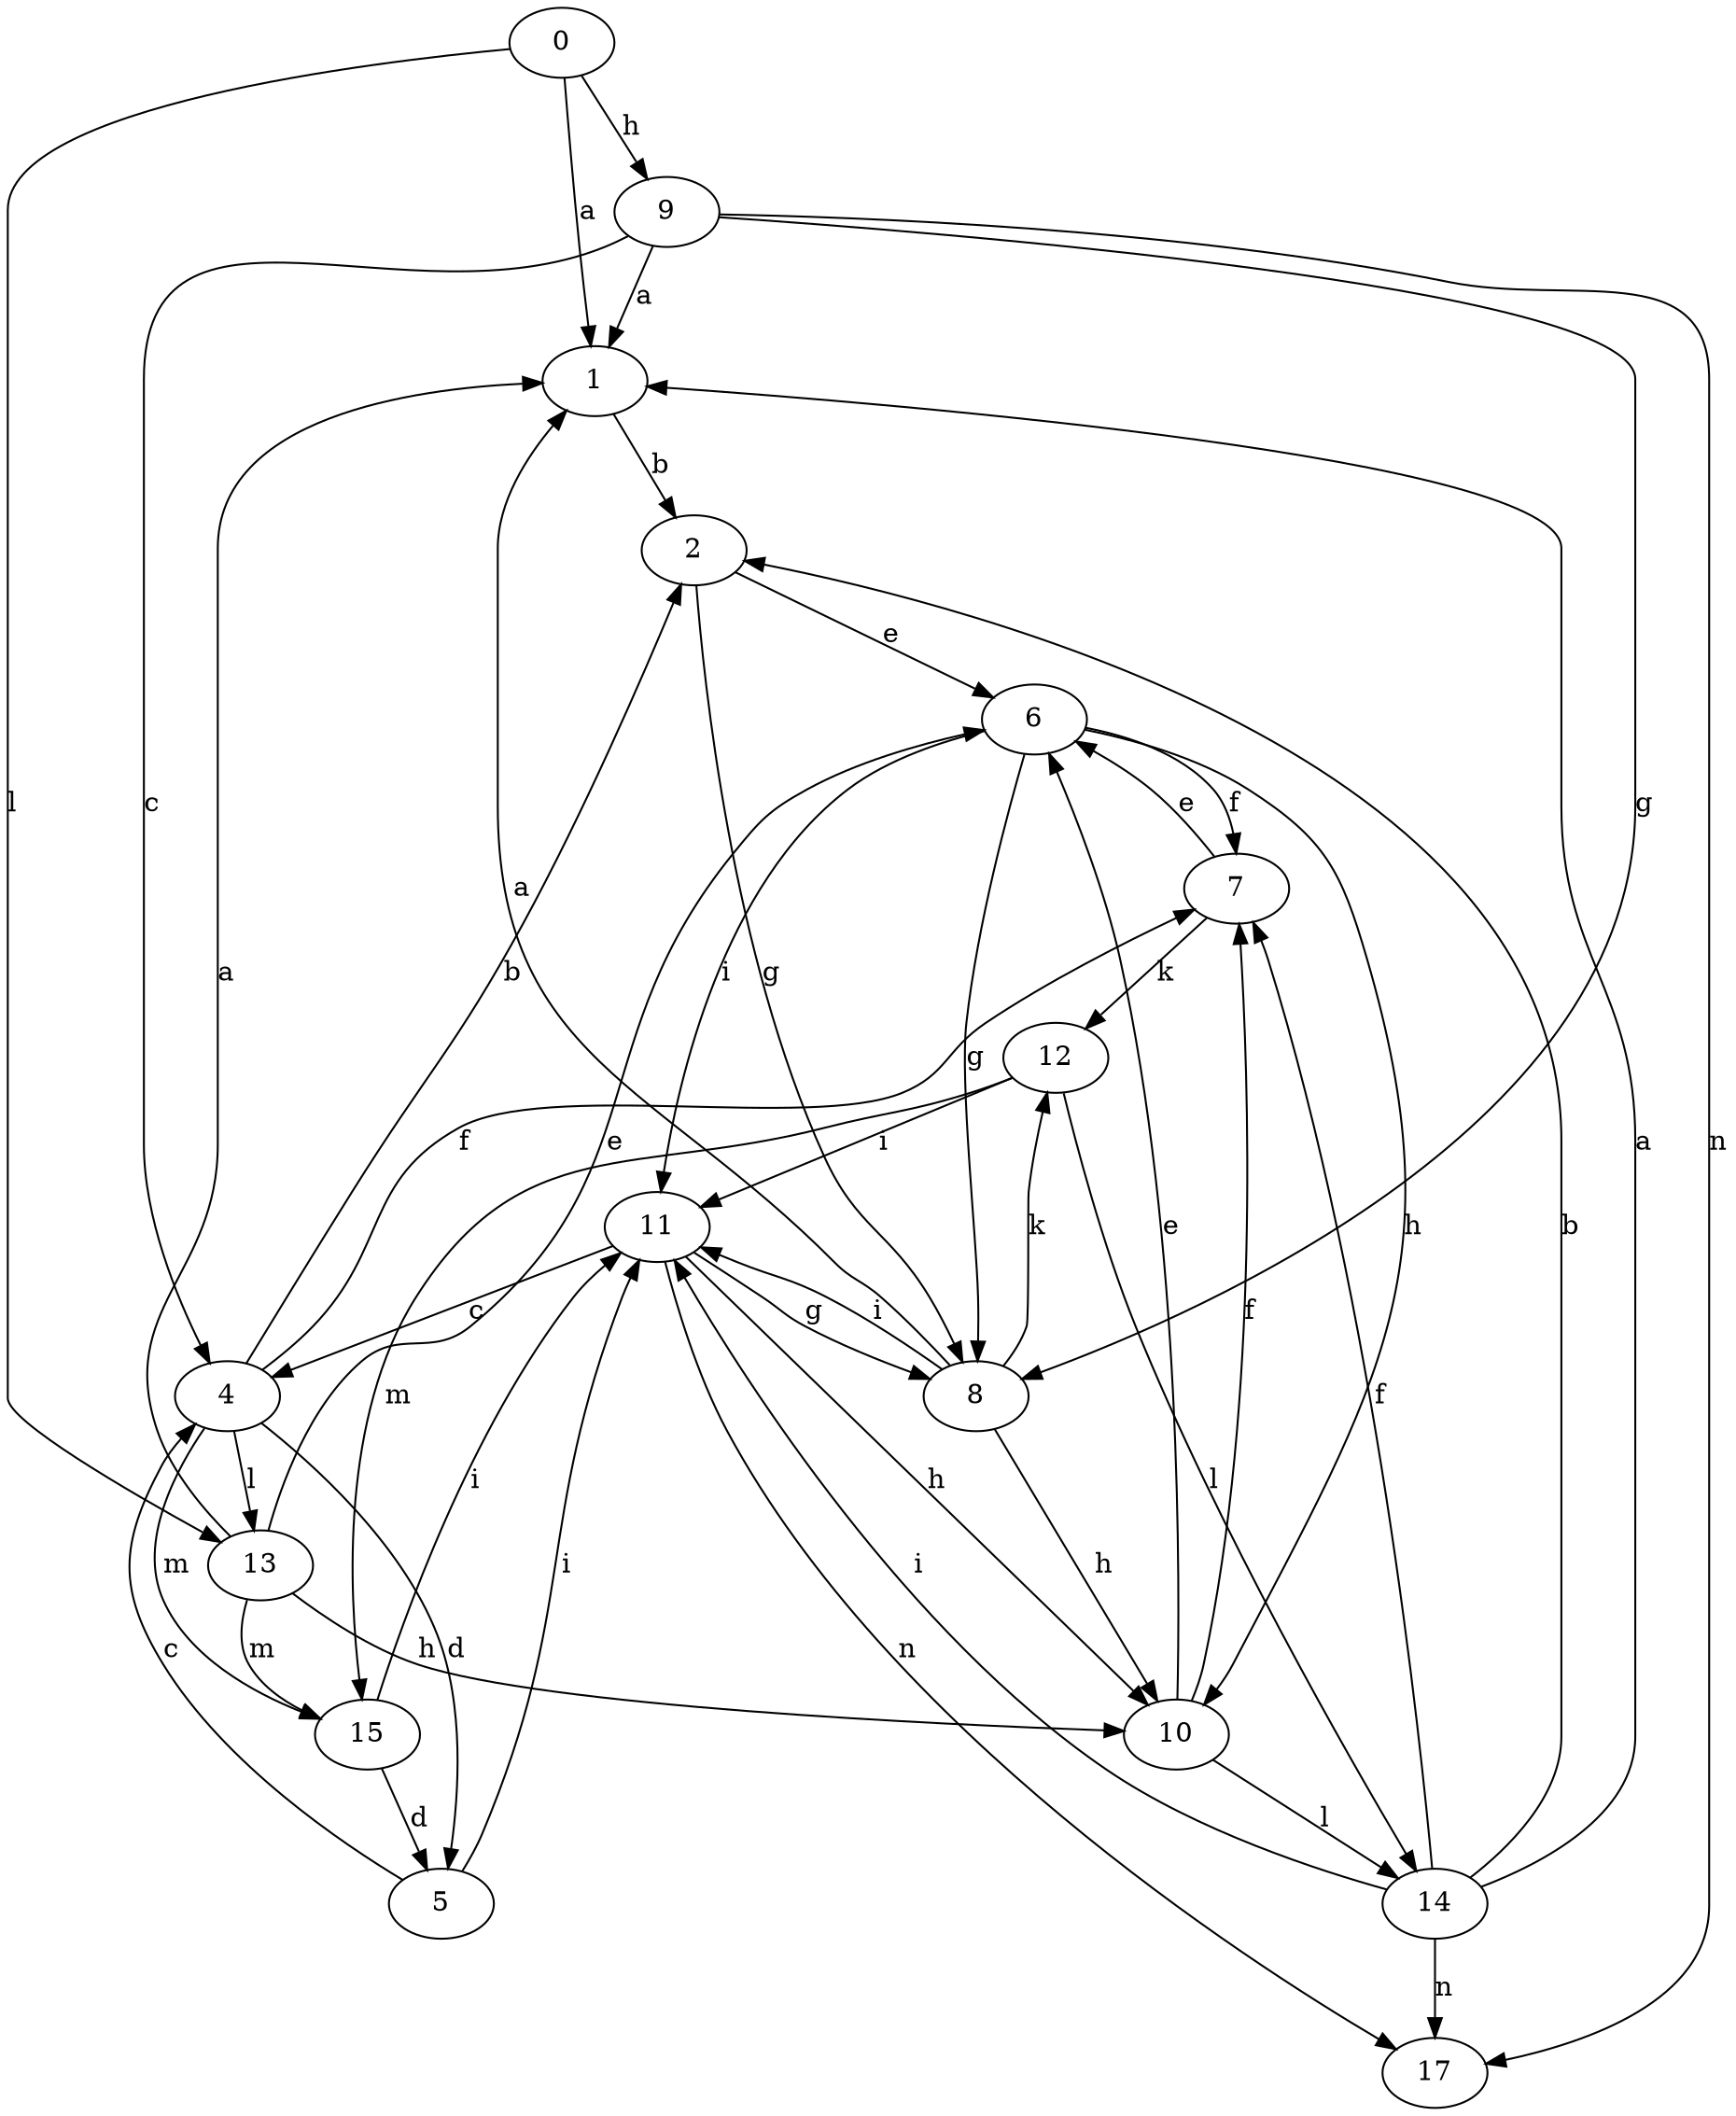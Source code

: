 strict digraph  {
1;
2;
4;
5;
6;
7;
8;
0;
9;
10;
11;
12;
13;
14;
15;
17;
1 -> 2  [label=b];
2 -> 6  [label=e];
2 -> 8  [label=g];
4 -> 2  [label=b];
4 -> 5  [label=d];
4 -> 7  [label=f];
4 -> 13  [label=l];
4 -> 15  [label=m];
5 -> 4  [label=c];
5 -> 11  [label=i];
6 -> 7  [label=f];
6 -> 8  [label=g];
6 -> 10  [label=h];
6 -> 11  [label=i];
7 -> 6  [label=e];
7 -> 12  [label=k];
8 -> 1  [label=a];
8 -> 10  [label=h];
8 -> 11  [label=i];
8 -> 12  [label=k];
0 -> 1  [label=a];
0 -> 9  [label=h];
0 -> 13  [label=l];
9 -> 1  [label=a];
9 -> 4  [label=c];
9 -> 8  [label=g];
9 -> 17  [label=n];
10 -> 6  [label=e];
10 -> 7  [label=f];
10 -> 14  [label=l];
11 -> 4  [label=c];
11 -> 8  [label=g];
11 -> 10  [label=h];
11 -> 17  [label=n];
12 -> 11  [label=i];
12 -> 14  [label=l];
12 -> 15  [label=m];
13 -> 1  [label=a];
13 -> 6  [label=e];
13 -> 10  [label=h];
13 -> 15  [label=m];
14 -> 1  [label=a];
14 -> 2  [label=b];
14 -> 7  [label=f];
14 -> 11  [label=i];
14 -> 17  [label=n];
15 -> 5  [label=d];
15 -> 11  [label=i];
}

